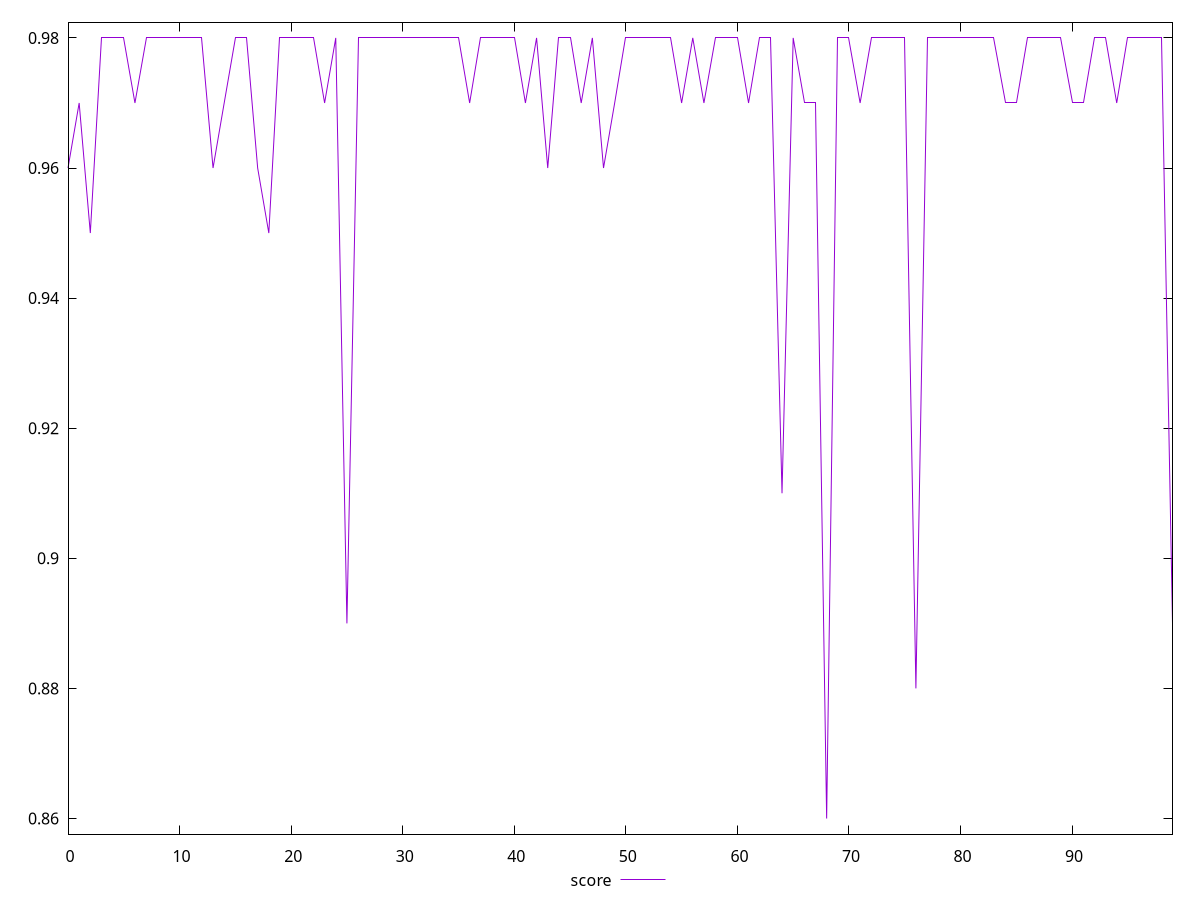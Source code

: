 reset

$score <<EOF
0 0.96
1 0.97
2 0.95
3 0.98
4 0.98
5 0.98
6 0.97
7 0.98
8 0.98
9 0.98
10 0.98
11 0.98
12 0.98
13 0.96
14 0.97
15 0.98
16 0.98
17 0.96
18 0.95
19 0.98
20 0.98
21 0.98
22 0.98
23 0.97
24 0.98
25 0.89
26 0.98
27 0.98
28 0.98
29 0.98
30 0.98
31 0.98
32 0.98
33 0.98
34 0.98
35 0.98
36 0.97
37 0.98
38 0.98
39 0.98
40 0.98
41 0.97
42 0.98
43 0.96
44 0.98
45 0.98
46 0.97
47 0.98
48 0.96
49 0.97
50 0.98
51 0.98
52 0.98
53 0.98
54 0.98
55 0.97
56 0.98
57 0.97
58 0.98
59 0.98
60 0.98
61 0.97
62 0.98
63 0.98
64 0.91
65 0.98
66 0.97
67 0.97
68 0.86
69 0.98
70 0.98
71 0.97
72 0.98
73 0.98
74 0.98
75 0.98
76 0.88
77 0.98
78 0.98
79 0.98
80 0.98
81 0.98
82 0.98
83 0.98
84 0.97
85 0.97
86 0.98
87 0.98
88 0.98
89 0.98
90 0.97
91 0.97
92 0.98
93 0.98
94 0.97
95 0.98
96 0.98
97 0.98
98 0.98
99 0.89
EOF

set key outside below
set xrange [0:99]
set yrange [0.8576:0.9823999999999999]
set trange [0.8576:0.9823999999999999]
set terminal svg size 640, 500 enhanced background rgb 'white'
set output "report_00018_2021-02-10T15-25-16.877Z/total-blocking-time/samples/pages/score/values.svg"

plot $score title "score" with line

reset
